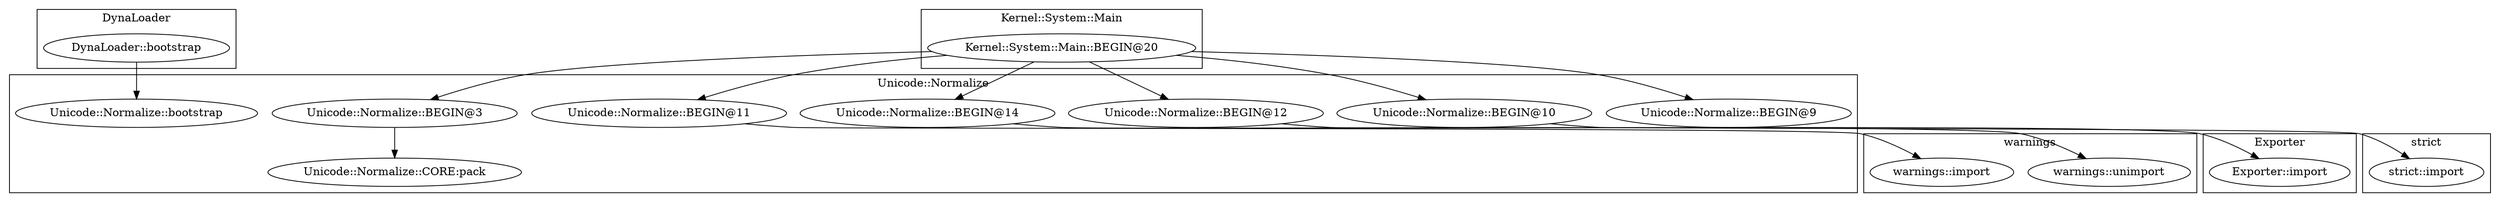 digraph {
graph [overlap=false]
subgraph cluster_DynaLoader {
	label="DynaLoader";
	"DynaLoader::bootstrap";
}
subgraph cluster_warnings {
	label="warnings";
	"warnings::unimport";
	"warnings::import";
}
subgraph cluster_strict {
	label="strict";
	"strict::import";
}
subgraph cluster_Unicode_Normalize {
	label="Unicode::Normalize";
	"Unicode::Normalize::BEGIN@14";
	"Unicode::Normalize::CORE:pack";
	"Unicode::Normalize::bootstrap";
	"Unicode::Normalize::BEGIN@11";
	"Unicode::Normalize::BEGIN@12";
	"Unicode::Normalize::BEGIN@10";
	"Unicode::Normalize::BEGIN@3";
	"Unicode::Normalize::BEGIN@9";
}
subgraph cluster_Exporter {
	label="Exporter";
	"Exporter::import";
}
subgraph cluster_Kernel_System_Main {
	label="Kernel::System::Main";
	"Kernel::System::Main::BEGIN@20";
}
"Unicode::Normalize::BEGIN@3" -> "Unicode::Normalize::CORE:pack";
"Unicode::Normalize::BEGIN@14" -> "warnings::unimport";
"Unicode::Normalize::BEGIN@12" -> "Exporter::import";
"Kernel::System::Main::BEGIN@20" -> "Unicode::Normalize::BEGIN@9";
"Unicode::Normalize::BEGIN@11" -> "warnings::import";
"Kernel::System::Main::BEGIN@20" -> "Unicode::Normalize::BEGIN@14";
"Kernel::System::Main::BEGIN@20" -> "Unicode::Normalize::BEGIN@11";
"Kernel::System::Main::BEGIN@20" -> "Unicode::Normalize::BEGIN@10";
"DynaLoader::bootstrap" -> "Unicode::Normalize::bootstrap";
"Kernel::System::Main::BEGIN@20" -> "Unicode::Normalize::BEGIN@12";
"Kernel::System::Main::BEGIN@20" -> "Unicode::Normalize::BEGIN@3";
"Unicode::Normalize::BEGIN@10" -> "strict::import";
}
